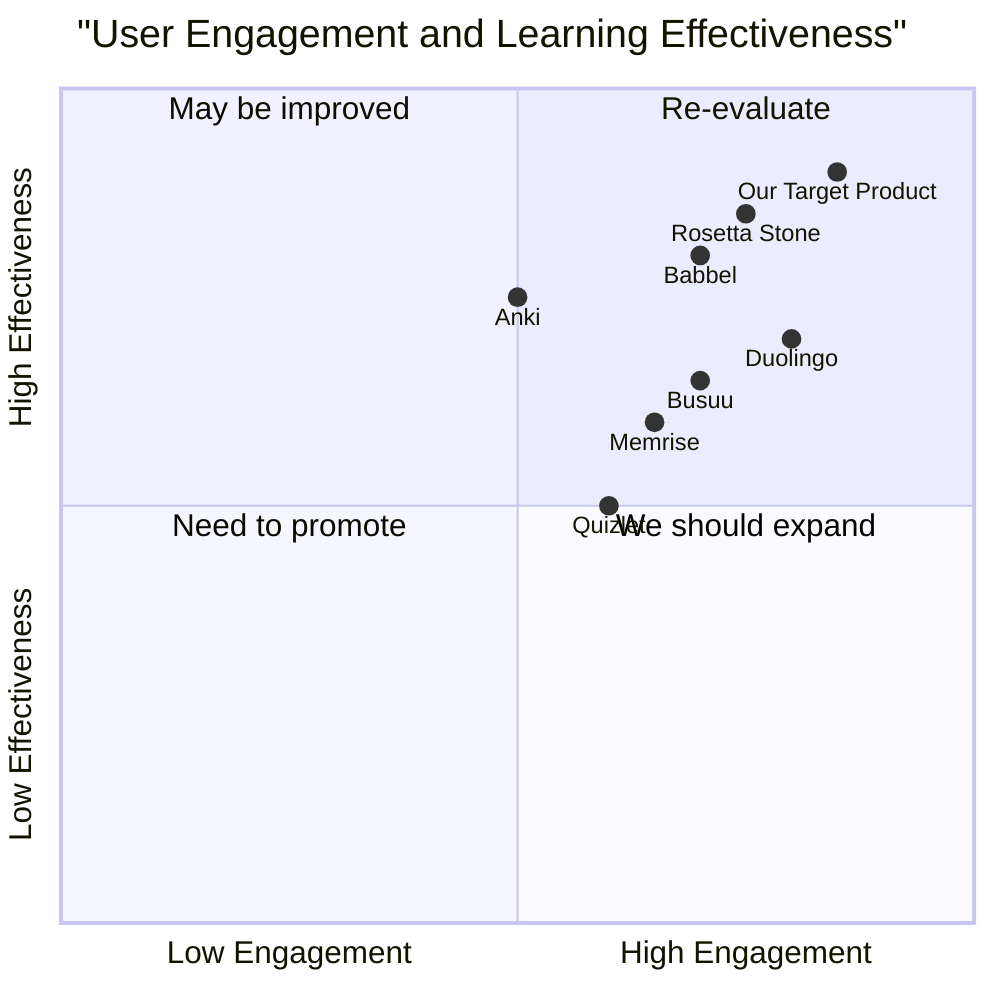 quadrantChart
    title "User Engagement and Learning Effectiveness"
    x-axis "Low Engagement" --> "High Engagement"
    y-axis "Low Effectiveness" --> "High Effectiveness"
    quadrant-1 "Re-evaluate"
    quadrant-2 "May be improved"
    quadrant-3 "Need to promote"
    quadrant-4 "We should expand"
    "Duolingo": [0.8, 0.7]
    "Quizlet": [0.6, 0.5]
    "Babbel": [0.7, 0.8]
    "Memrise": [0.65, 0.6]
    "Rosetta Stone": [0.75, 0.85]
    "Anki": [0.5, 0.75]
    "Busuu": [0.7, 0.65]
    "Our Target Product": [0.85, 0.9]